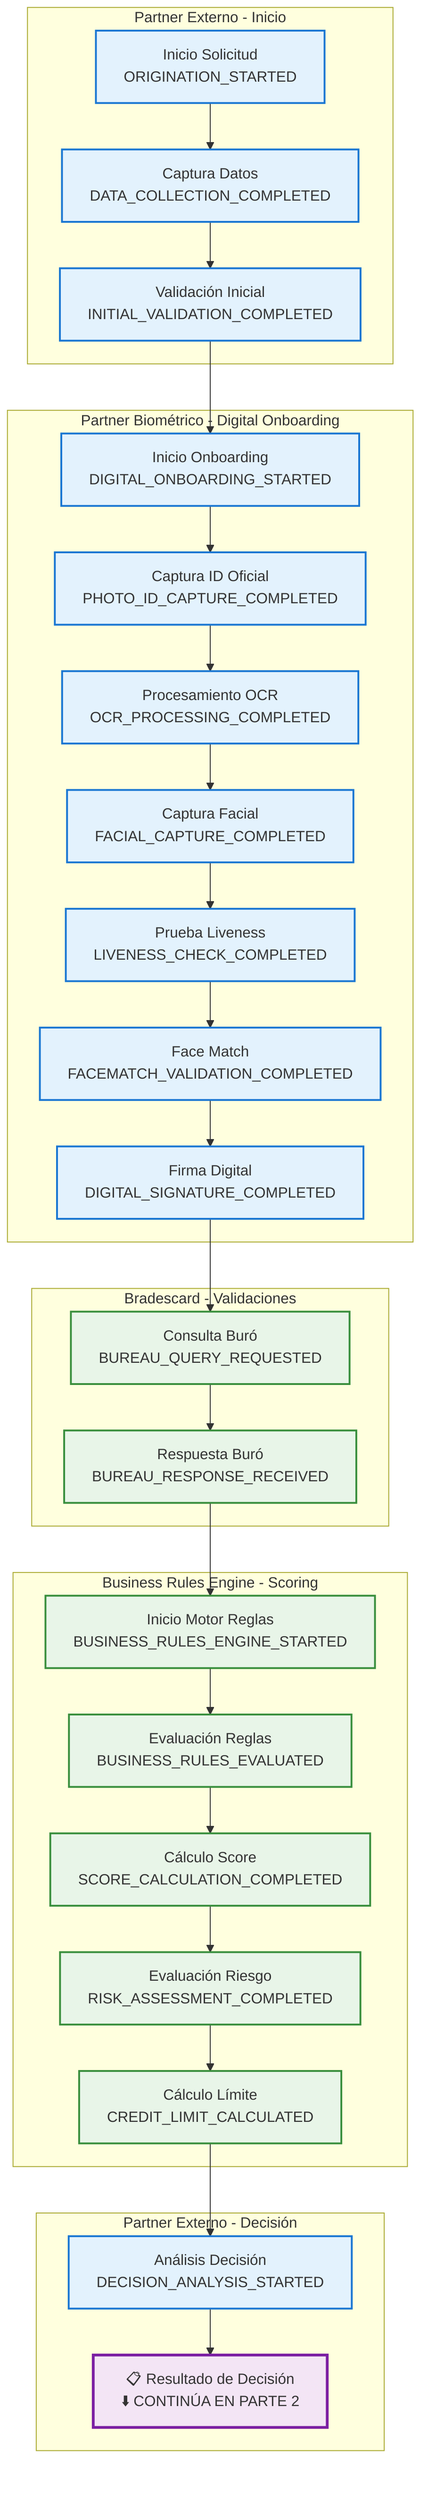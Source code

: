 graph TB
    subgraph "Partner Externo - Inicio"
        INIT[Inicio Solicitud<br/>ORIGINATION_STARTED]
        DATA[Captura Datos<br/>DATA_COLLECTION_COMPLETED]
        VALID[Validación Inicial<br/>INITIAL_VALIDATION_COMPLETED]
    end
    
    subgraph "Partner Biométrico - Digital Onboarding"
        BIO_INIT[Inicio Onboarding<br/>DIGITAL_ONBOARDING_STARTED]
        PHOTO_ID[Captura ID Oficial<br/>PHOTO_ID_CAPTURE_COMPLETED]
        OCR_PROC[Procesamiento OCR<br/>OCR_PROCESSING_COMPLETED]
        FACIAL_CAP[Captura Facial<br/>FACIAL_CAPTURE_COMPLETED]
        LIVENESS[Prueba Liveness<br/>LIVENESS_CHECK_COMPLETED]
        FACEMATCH[Face Match<br/>FACEMATCH_VALIDATION_COMPLETED]
        DIGITAL_SIGN[Firma Digital<br/>DIGITAL_SIGNATURE_COMPLETED]
    end
    
    subgraph "Bradescard - Validaciones"
        BURO[Consulta Buró<br/>BUREAU_QUERY_REQUESTED]
        BURO_RESP[Respuesta Buró<br/>BUREAU_RESPONSE_RECEIVED]
    end
    
    subgraph "Business Rules Engine - Scoring"
        BRE_INIT[Inicio Motor Reglas<br/>BUSINESS_RULES_ENGINE_STARTED]
        RULE_EVAL[Evaluación Reglas<br/>BUSINESS_RULES_EVALUATED]
        SCORE_CALC[Cálculo Score<br/>SCORE_CALCULATION_COMPLETED]
        RISK_ASSESS[Evaluación Riesgo<br/>RISK_ASSESSMENT_COMPLETED]
        LIMIT_CALC[Cálculo Límite<br/>CREDIT_LIMIT_CALCULATED]
    end
    
    subgraph "Partner Externo - Decisión"
        DECISION[Análisis Decisión<br/>DECISION_ANALYSIS_STARTED]
        DECISION_RESULT[📋 Resultado de Decisión<br/>⬇️ CONTINÚA EN PARTE 2]
    end
    
    INIT --> DATA
    DATA --> VALID
    VALID --> BIO_INIT
    BIO_INIT --> PHOTO_ID
    PHOTO_ID --> OCR_PROC
    OCR_PROC --> FACIAL_CAP
    FACIAL_CAP --> LIVENESS
    LIVENESS --> FACEMATCH
    FACEMATCH --> DIGITAL_SIGN
    DIGITAL_SIGN --> BURO
    BURO --> BURO_RESP
    BURO_RESP --> BRE_INIT
    BRE_INIT --> RULE_EVAL
    RULE_EVAL --> SCORE_CALC
    SCORE_CALC --> RISK_ASSESS
    RISK_ASSESS --> LIMIT_CALC
    LIMIT_CALC --> DECISION
    DECISION --> DECISION_RESULT
    
    classDef partnerStyle fill:#e3f2fd,stroke:#1976d2,stroke-width:2px
    classDef bradesStyle fill:#e8f5e8,stroke:#388e3c,stroke-width:2px
    classDef decisionStyle fill:#fff3e0,stroke:#f57c00,stroke-width:2px
    classDef continuaStyle fill:#f3e5f5,stroke:#7b1fa2,stroke-width:3px
    
    class INIT,DATA,VALID,DECISION partnerStyle
    class BIO_INIT,PHOTO_ID,OCR_PROC,FACIAL_CAP,LIVENESS,FACEMATCH,DIGITAL_SIGN partnerStyle
    class BURO,BURO_RESP bradesStyle
    class BRE_INIT,RULE_EVAL,SCORE_CALC,RISK_ASSESS,LIMIT_CALC bradesStyle
    class DECISION_RESULT continuaStyle